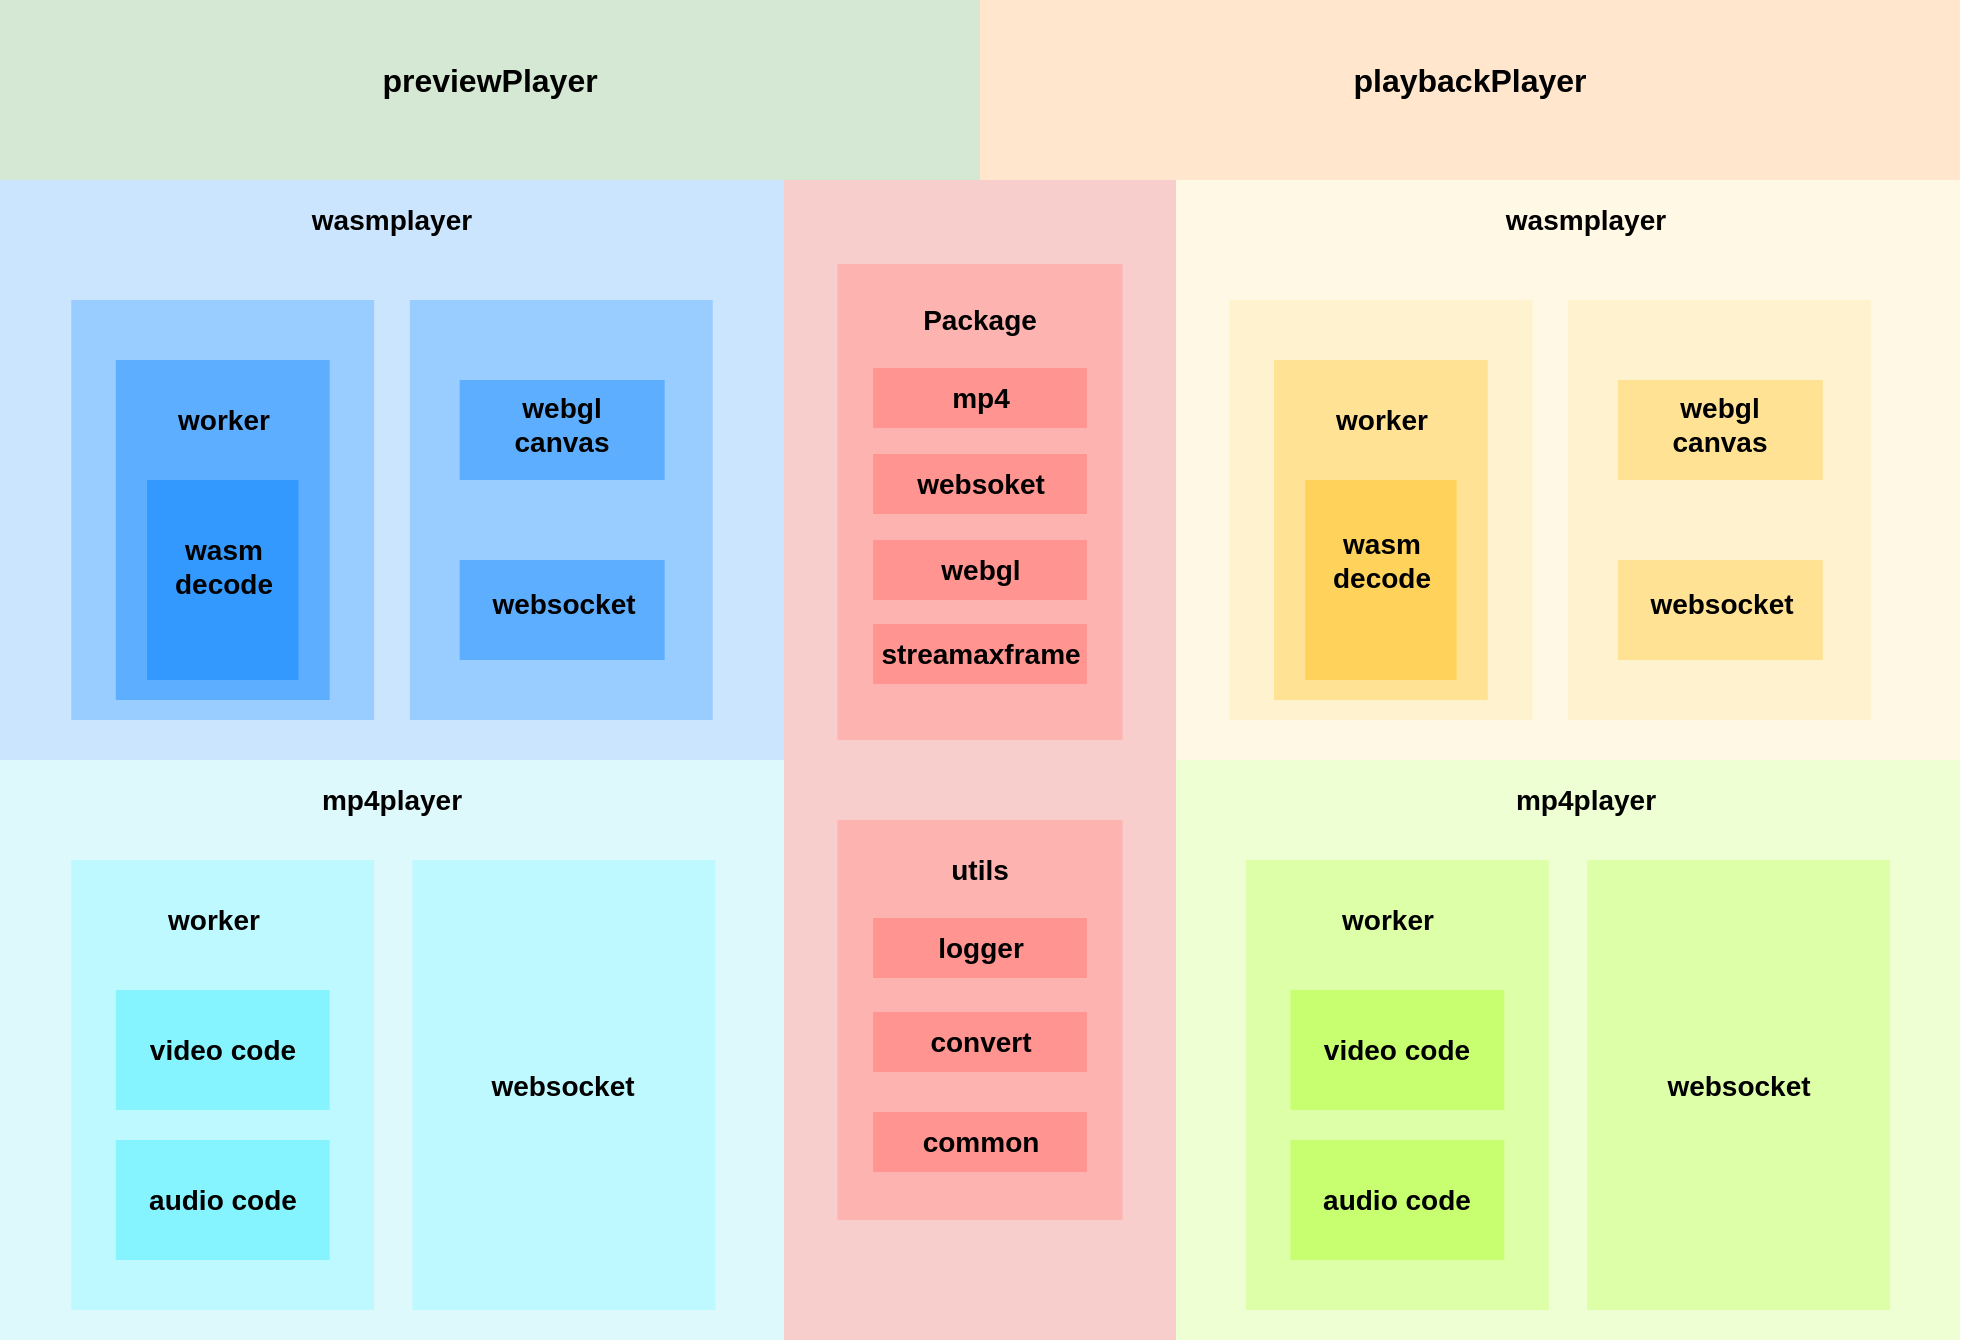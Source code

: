 <mxfile version="14.0.1" type="github">
  <diagram name="Page-1" id="c7558073-3199-34d8-9f00-42111426c3f3">
    <mxGraphModel dx="1422" dy="762" grid="1" gridSize="10" guides="1" tooltips="1" connect="1" arrows="1" fold="1" page="1" pageScale="1" pageWidth="826" pageHeight="1169" background="#ffffff" math="0" shadow="0">
      <root>
        <mxCell id="0" />
        <mxCell id="1" parent="0" />
        <mxCell id="QnyoHMYIOxJ9Nuu8RVVF-168" value="" style="group" vertex="1" connectable="0" parent="1">
          <mxGeometry x="40" y="140" width="980" height="670" as="geometry" />
        </mxCell>
        <mxCell id="QnyoHMYIOxJ9Nuu8RVVF-103" value="" style="rounded=0;whiteSpace=wrap;html=1;fillColor=#d5e8d4;strokeColor=none;" vertex="1" parent="QnyoHMYIOxJ9Nuu8RVVF-168">
          <mxGeometry width="490" height="670" as="geometry" />
        </mxCell>
        <mxCell id="QnyoHMYIOxJ9Nuu8RVVF-104" value="" style="rounded=0;whiteSpace=wrap;html=1;fillColor=#ffe6cc;strokeColor=none;" vertex="1" parent="QnyoHMYIOxJ9Nuu8RVVF-168">
          <mxGeometry x="490" width="490" height="670" as="geometry" />
        </mxCell>
        <mxCell id="QnyoHMYIOxJ9Nuu8RVVF-105" value="&lt;b&gt;&lt;font style=&quot;font-size: 16px&quot;&gt;previewPlayer&lt;/font&gt;&lt;/b&gt;" style="text;html=1;strokeColor=none;fillColor=none;align=center;verticalAlign=middle;whiteSpace=wrap;rounded=0;" vertex="1" parent="QnyoHMYIOxJ9Nuu8RVVF-168">
          <mxGeometry x="227.182" y="30" width="35.636" height="20" as="geometry" />
        </mxCell>
        <mxCell id="QnyoHMYIOxJ9Nuu8RVVF-106" value="&lt;b&gt;&lt;font style=&quot;font-size: 16px&quot;&gt;playbackPlayer&lt;/font&gt;&lt;/b&gt;" style="text;html=1;strokeColor=none;fillColor=none;align=center;verticalAlign=middle;whiteSpace=wrap;rounded=0;" vertex="1" parent="QnyoHMYIOxJ9Nuu8RVVF-168">
          <mxGeometry x="717.182" y="30" width="35.636" height="20" as="geometry" />
        </mxCell>
        <mxCell id="QnyoHMYIOxJ9Nuu8RVVF-107" value="" style="rounded=0;whiteSpace=wrap;html=1;fillColor=#cce5ff;strokeColor=none;" vertex="1" parent="QnyoHMYIOxJ9Nuu8RVVF-168">
          <mxGeometry y="90" width="392" height="290" as="geometry" />
        </mxCell>
        <mxCell id="QnyoHMYIOxJ9Nuu8RVVF-108" value="" style="rounded=0;whiteSpace=wrap;html=1;fillColor=#f8cecc;strokeColor=none;" vertex="1" parent="QnyoHMYIOxJ9Nuu8RVVF-168">
          <mxGeometry x="392" y="90" width="196" height="580" as="geometry" />
        </mxCell>
        <mxCell id="QnyoHMYIOxJ9Nuu8RVVF-109" value="" style="rounded=0;whiteSpace=wrap;html=1;strokeColor=none;fillColor=#fff8e5;" vertex="1" parent="QnyoHMYIOxJ9Nuu8RVVF-168">
          <mxGeometry x="588" y="90" width="392" height="290" as="geometry" />
        </mxCell>
        <mxCell id="QnyoHMYIOxJ9Nuu8RVVF-110" value="&lt;b&gt;&lt;font style=&quot;font-size: 14px&quot;&gt;wasmplayer&lt;/font&gt;&lt;/b&gt;" style="text;html=1;strokeColor=none;fillColor=none;align=center;verticalAlign=middle;whiteSpace=wrap;rounded=0;" vertex="1" parent="QnyoHMYIOxJ9Nuu8RVVF-168">
          <mxGeometry x="178.182" y="100" width="35.636" height="20" as="geometry" />
        </mxCell>
        <mxCell id="QnyoHMYIOxJ9Nuu8RVVF-111" value="&lt;b&gt;&lt;font style=&quot;font-size: 14px&quot;&gt;wasmplayer&lt;/font&gt;&lt;/b&gt;" style="text;html=1;strokeColor=none;fillColor=none;align=center;verticalAlign=middle;whiteSpace=wrap;rounded=0;" vertex="1" parent="QnyoHMYIOxJ9Nuu8RVVF-168">
          <mxGeometry x="775.091" y="100" width="35.636" height="20" as="geometry" />
        </mxCell>
        <mxCell id="QnyoHMYIOxJ9Nuu8RVVF-112" value="" style="rounded=0;whiteSpace=wrap;html=1;fillColor=#DEF9FC;strokeColor=none;" vertex="1" parent="QnyoHMYIOxJ9Nuu8RVVF-168">
          <mxGeometry y="380" width="392" height="290" as="geometry" />
        </mxCell>
        <mxCell id="QnyoHMYIOxJ9Nuu8RVVF-114" value="&lt;b&gt;&lt;font style=&quot;font-size: 14px&quot;&gt;mp4player&lt;/font&gt;&lt;/b&gt;" style="text;html=1;strokeColor=none;fillColor=none;align=center;verticalAlign=middle;whiteSpace=wrap;rounded=0;" vertex="1" parent="QnyoHMYIOxJ9Nuu8RVVF-168">
          <mxGeometry x="178.182" y="390" width="35.636" height="20" as="geometry" />
        </mxCell>
        <mxCell id="QnyoHMYIOxJ9Nuu8RVVF-116" value="" style="rounded=0;whiteSpace=wrap;html=1;fillColor=#EEFFD4;strokeColor=none;" vertex="1" parent="QnyoHMYIOxJ9Nuu8RVVF-168">
          <mxGeometry x="588" y="380" width="392" height="290" as="geometry" />
        </mxCell>
        <mxCell id="QnyoHMYIOxJ9Nuu8RVVF-117" value="&lt;b&gt;&lt;font style=&quot;font-size: 14px&quot;&gt;mp4player&lt;/font&gt;&lt;/b&gt;" style="text;html=1;strokeColor=none;fillColor=none;align=center;verticalAlign=middle;whiteSpace=wrap;rounded=0;" vertex="1" parent="QnyoHMYIOxJ9Nuu8RVVF-168">
          <mxGeometry x="775.091" y="390" width="35.636" height="20" as="geometry" />
        </mxCell>
        <mxCell id="QnyoHMYIOxJ9Nuu8RVVF-119" value="" style="rounded=0;whiteSpace=wrap;html=1;fillColor=#99ccff;strokeColor=none;" vertex="1" parent="QnyoHMYIOxJ9Nuu8RVVF-168">
          <mxGeometry x="35.636" y="150" width="151.455" height="210" as="geometry" />
        </mxCell>
        <mxCell id="QnyoHMYIOxJ9Nuu8RVVF-121" value="" style="rounded=0;whiteSpace=wrap;html=1;fillColor=#99ccff;strokeColor=none;" vertex="1" parent="QnyoHMYIOxJ9Nuu8RVVF-168">
          <mxGeometry x="204.909" y="150" width="151.455" height="210" as="geometry" />
        </mxCell>
        <mxCell id="QnyoHMYIOxJ9Nuu8RVVF-122" value="" style="rounded=0;whiteSpace=wrap;html=1;strokeColor=none;fillColor=#5daeff;" vertex="1" parent="QnyoHMYIOxJ9Nuu8RVVF-168">
          <mxGeometry x="57.909" y="180" width="106.909" height="170" as="geometry" />
        </mxCell>
        <mxCell id="QnyoHMYIOxJ9Nuu8RVVF-125" value="&lt;b&gt;&lt;font style=&quot;font-size: 14px&quot;&gt;worker&lt;/font&gt;&lt;/b&gt;" style="text;html=1;strokeColor=none;fillColor=none;align=center;verticalAlign=middle;whiteSpace=wrap;rounded=0;" vertex="1" parent="QnyoHMYIOxJ9Nuu8RVVF-168">
          <mxGeometry x="93.545" y="200" width="35.636" height="20" as="geometry" />
        </mxCell>
        <mxCell id="QnyoHMYIOxJ9Nuu8RVVF-127" value="" style="rounded=0;whiteSpace=wrap;html=1;fillColor=#3399ff;strokeColor=none;" vertex="1" parent="QnyoHMYIOxJ9Nuu8RVVF-168">
          <mxGeometry x="73.5" y="240" width="75.727" height="100" as="geometry" />
        </mxCell>
        <mxCell id="QnyoHMYIOxJ9Nuu8RVVF-128" value="&lt;span style=&quot;font-size: 14px&quot;&gt;&lt;b&gt;wasm decode&lt;/b&gt;&lt;/span&gt;" style="text;html=1;strokeColor=none;fillColor=none;align=center;verticalAlign=middle;whiteSpace=wrap;rounded=0;" vertex="1" parent="QnyoHMYIOxJ9Nuu8RVVF-168">
          <mxGeometry x="93.545" y="273" width="35.636" height="20" as="geometry" />
        </mxCell>
        <mxCell id="QnyoHMYIOxJ9Nuu8RVVF-130" value="" style="rounded=0;whiteSpace=wrap;html=1;fillColor=#5DAEFF;strokeColor=none;" vertex="1" parent="QnyoHMYIOxJ9Nuu8RVVF-168">
          <mxGeometry x="229.855" y="190" width="102.455" height="50" as="geometry" />
        </mxCell>
        <mxCell id="QnyoHMYIOxJ9Nuu8RVVF-131" value="&lt;b&gt;&lt;font style=&quot;font-size: 14px&quot;&gt;webgl canvas&lt;/font&gt;&lt;/b&gt;" style="text;html=1;strokeColor=none;fillColor=none;align=center;verticalAlign=middle;whiteSpace=wrap;rounded=0;" vertex="1" parent="QnyoHMYIOxJ9Nuu8RVVF-168">
          <mxGeometry x="263.264" y="202" width="35.636" height="20" as="geometry" />
        </mxCell>
        <mxCell id="QnyoHMYIOxJ9Nuu8RVVF-135" value="" style="rounded=0;whiteSpace=wrap;html=1;fillColor=#5DAEFF;strokeColor=none;" vertex="1" parent="QnyoHMYIOxJ9Nuu8RVVF-168">
          <mxGeometry x="229.855" y="280" width="102.455" height="50" as="geometry" />
        </mxCell>
        <mxCell id="QnyoHMYIOxJ9Nuu8RVVF-136" value="&lt;b&gt;&lt;font style=&quot;font-size: 14px&quot;&gt;websocket&lt;/font&gt;&lt;/b&gt;" style="text;html=1;strokeColor=none;fillColor=none;align=center;verticalAlign=middle;whiteSpace=wrap;rounded=0;" vertex="1" parent="QnyoHMYIOxJ9Nuu8RVVF-168">
          <mxGeometry x="264.155" y="292" width="35.636" height="20" as="geometry" />
        </mxCell>
        <mxCell id="QnyoHMYIOxJ9Nuu8RVVF-139" value="" style="rounded=0;whiteSpace=wrap;html=1;strokeColor=none;fillColor=#FFF2CF;" vertex="1" parent="QnyoHMYIOxJ9Nuu8RVVF-168">
          <mxGeometry x="614.727" y="150" width="151.455" height="210" as="geometry" />
        </mxCell>
        <mxCell id="QnyoHMYIOxJ9Nuu8RVVF-140" value="" style="rounded=0;whiteSpace=wrap;html=1;strokeColor=none;fillColor=#fff2cf;" vertex="1" parent="QnyoHMYIOxJ9Nuu8RVVF-168">
          <mxGeometry x="784" y="150" width="151.455" height="210" as="geometry" />
        </mxCell>
        <mxCell id="QnyoHMYIOxJ9Nuu8RVVF-141" value="" style="rounded=0;whiteSpace=wrap;html=1;strokeColor=none;fillColor=#FFE293;" vertex="1" parent="QnyoHMYIOxJ9Nuu8RVVF-168">
          <mxGeometry x="637" y="180" width="106.909" height="170" as="geometry" />
        </mxCell>
        <mxCell id="QnyoHMYIOxJ9Nuu8RVVF-142" value="&lt;b&gt;&lt;font style=&quot;font-size: 14px&quot;&gt;worker&lt;/font&gt;&lt;/b&gt;" style="text;html=1;strokeColor=none;fillColor=none;align=center;verticalAlign=middle;whiteSpace=wrap;rounded=0;" vertex="1" parent="QnyoHMYIOxJ9Nuu8RVVF-168">
          <mxGeometry x="672.636" y="200" width="35.636" height="20" as="geometry" />
        </mxCell>
        <mxCell id="QnyoHMYIOxJ9Nuu8RVVF-143" value="" style="rounded=0;whiteSpace=wrap;html=1;strokeColor=none;fillColor=#ffd35b;" vertex="1" parent="QnyoHMYIOxJ9Nuu8RVVF-168">
          <mxGeometry x="652.591" y="240" width="75.727" height="100" as="geometry" />
        </mxCell>
        <mxCell id="QnyoHMYIOxJ9Nuu8RVVF-144" value="&lt;span style=&quot;font-size: 14px&quot;&gt;&lt;b&gt;wasm decode&lt;/b&gt;&lt;/span&gt;" style="text;html=1;strokeColor=none;fillColor=none;align=center;verticalAlign=middle;whiteSpace=wrap;rounded=0;" vertex="1" parent="QnyoHMYIOxJ9Nuu8RVVF-168">
          <mxGeometry x="672.636" y="270" width="35.636" height="20" as="geometry" />
        </mxCell>
        <mxCell id="QnyoHMYIOxJ9Nuu8RVVF-145" value="" style="rounded=0;whiteSpace=wrap;html=1;strokeColor=none;fillColor=#ffe293;" vertex="1" parent="QnyoHMYIOxJ9Nuu8RVVF-168">
          <mxGeometry x="808.945" y="190" width="102.455" height="50" as="geometry" />
        </mxCell>
        <mxCell id="QnyoHMYIOxJ9Nuu8RVVF-146" value="&lt;b&gt;&lt;font style=&quot;font-size: 14px&quot;&gt;webgl canvas&lt;/font&gt;&lt;/b&gt;" style="text;html=1;strokeColor=none;fillColor=none;align=center;verticalAlign=middle;whiteSpace=wrap;rounded=0;" vertex="1" parent="QnyoHMYIOxJ9Nuu8RVVF-168">
          <mxGeometry x="842.355" y="202" width="35.636" height="20" as="geometry" />
        </mxCell>
        <mxCell id="QnyoHMYIOxJ9Nuu8RVVF-147" value="" style="rounded=0;whiteSpace=wrap;html=1;strokeColor=none;fillColor=#FFE293;" vertex="1" parent="QnyoHMYIOxJ9Nuu8RVVF-168">
          <mxGeometry x="808.945" y="280" width="102.455" height="50" as="geometry" />
        </mxCell>
        <mxCell id="QnyoHMYIOxJ9Nuu8RVVF-148" value="&lt;b&gt;&lt;font style=&quot;font-size: 14px&quot;&gt;websocket&lt;/font&gt;&lt;/b&gt;" style="text;html=1;strokeColor=none;fillColor=none;align=center;verticalAlign=middle;whiteSpace=wrap;rounded=0;" vertex="1" parent="QnyoHMYIOxJ9Nuu8RVVF-168">
          <mxGeometry x="843.245" y="292" width="35.636" height="20" as="geometry" />
        </mxCell>
        <mxCell id="QnyoHMYIOxJ9Nuu8RVVF-150" value="" style="rounded=0;whiteSpace=wrap;html=1;fillColor=#fdb3b0;strokeColor=none;" vertex="1" parent="QnyoHMYIOxJ9Nuu8RVVF-168">
          <mxGeometry x="418.727" y="132" width="142.545" height="238" as="geometry" />
        </mxCell>
        <mxCell id="QnyoHMYIOxJ9Nuu8RVVF-151" value="" style="rounded=0;whiteSpace=wrap;html=1;fillColor=#fdb3b0;strokeColor=none;" vertex="1" parent="QnyoHMYIOxJ9Nuu8RVVF-168">
          <mxGeometry x="418.727" y="410" width="142.545" height="200" as="geometry" />
        </mxCell>
        <mxCell id="QnyoHMYIOxJ9Nuu8RVVF-152" value="&lt;span style=&quot;font-size: 14px&quot;&gt;&lt;b&gt;Package&lt;/b&gt;&lt;/span&gt;" style="text;html=1;strokeColor=none;fillColor=none;align=center;verticalAlign=middle;whiteSpace=wrap;rounded=0;" vertex="1" parent="QnyoHMYIOxJ9Nuu8RVVF-168">
          <mxGeometry x="472.182" y="150" width="35.636" height="20" as="geometry" />
        </mxCell>
        <mxCell id="QnyoHMYIOxJ9Nuu8RVVF-153" value="&lt;b&gt;&lt;font style=&quot;font-size: 14px&quot;&gt;mp4&lt;/font&gt;&lt;/b&gt;" style="rounded=0;whiteSpace=wrap;html=1;fillColor=#ff9490;strokeColor=none;" vertex="1" parent="QnyoHMYIOxJ9Nuu8RVVF-168">
          <mxGeometry x="436.545" y="184" width="106.909" height="30" as="geometry" />
        </mxCell>
        <mxCell id="QnyoHMYIOxJ9Nuu8RVVF-154" value="&lt;b&gt;&lt;font style=&quot;font-size: 14px&quot;&gt;websoket&lt;/font&gt;&lt;/b&gt;" style="rounded=0;whiteSpace=wrap;html=1;fillColor=#ff9490;strokeColor=none;" vertex="1" parent="QnyoHMYIOxJ9Nuu8RVVF-168">
          <mxGeometry x="436.545" y="227" width="106.909" height="30" as="geometry" />
        </mxCell>
        <mxCell id="QnyoHMYIOxJ9Nuu8RVVF-155" value="&lt;b&gt;&lt;font style=&quot;font-size: 14px&quot;&gt;webgl&lt;/font&gt;&lt;/b&gt;" style="rounded=0;whiteSpace=wrap;html=1;fillColor=#ff9490;strokeColor=none;" vertex="1" parent="QnyoHMYIOxJ9Nuu8RVVF-168">
          <mxGeometry x="436.545" y="270" width="106.909" height="30" as="geometry" />
        </mxCell>
        <mxCell id="QnyoHMYIOxJ9Nuu8RVVF-156" value="&lt;b&gt;&lt;font style=&quot;font-size: 14px&quot;&gt;streamaxframe&lt;/font&gt;&lt;/b&gt;" style="rounded=0;whiteSpace=wrap;html=1;fillColor=#ff9490;strokeColor=none;" vertex="1" parent="QnyoHMYIOxJ9Nuu8RVVF-168">
          <mxGeometry x="436.545" y="312" width="106.909" height="30" as="geometry" />
        </mxCell>
        <mxCell id="QnyoHMYIOxJ9Nuu8RVVF-157" value="&lt;span style=&quot;font-size: 14px&quot;&gt;&lt;b&gt;utils&lt;/b&gt;&lt;/span&gt;" style="text;html=1;strokeColor=none;fillColor=none;align=center;verticalAlign=middle;whiteSpace=wrap;rounded=0;" vertex="1" parent="QnyoHMYIOxJ9Nuu8RVVF-168">
          <mxGeometry x="472.182" y="425" width="35.636" height="20" as="geometry" />
        </mxCell>
        <mxCell id="QnyoHMYIOxJ9Nuu8RVVF-158" value="&lt;b&gt;&lt;font style=&quot;font-size: 14px&quot;&gt;logger&lt;/font&gt;&lt;/b&gt;" style="rounded=0;whiteSpace=wrap;html=1;fillColor=#ff9490;strokeColor=none;" vertex="1" parent="QnyoHMYIOxJ9Nuu8RVVF-168">
          <mxGeometry x="436.545" y="459" width="106.909" height="30" as="geometry" />
        </mxCell>
        <mxCell id="QnyoHMYIOxJ9Nuu8RVVF-159" value="&lt;b&gt;&lt;font style=&quot;font-size: 14px&quot;&gt;convert&lt;/font&gt;&lt;/b&gt;" style="rounded=0;whiteSpace=wrap;html=1;fillColor=#ff9490;strokeColor=none;" vertex="1" parent="QnyoHMYIOxJ9Nuu8RVVF-168">
          <mxGeometry x="436.545" y="506" width="106.909" height="30" as="geometry" />
        </mxCell>
        <mxCell id="QnyoHMYIOxJ9Nuu8RVVF-160" value="&lt;b&gt;&lt;font style=&quot;font-size: 14px&quot;&gt;common&lt;/font&gt;&lt;/b&gt;" style="rounded=0;whiteSpace=wrap;html=1;fillColor=#ff9490;strokeColor=none;" vertex="1" parent="QnyoHMYIOxJ9Nuu8RVVF-168">
          <mxGeometry x="436.545" y="556" width="106.909" height="30" as="geometry" />
        </mxCell>
        <mxCell id="QnyoHMYIOxJ9Nuu8RVVF-163" value="" style="rounded=0;whiteSpace=wrap;html=1;fillColor=#bef9ff;strokeColor=none;" vertex="1" parent="QnyoHMYIOxJ9Nuu8RVVF-168">
          <mxGeometry x="35.636" y="430" width="151.455" height="225" as="geometry" />
        </mxCell>
        <mxCell id="QnyoHMYIOxJ9Nuu8RVVF-164" value="&lt;b&gt;&lt;font style=&quot;font-size: 14px&quot;&gt;worker&lt;/font&gt;&lt;/b&gt;" style="text;html=1;strokeColor=none;fillColor=none;align=center;verticalAlign=middle;whiteSpace=wrap;rounded=0;" vertex="1" parent="QnyoHMYIOxJ9Nuu8RVVF-168">
          <mxGeometry x="89.091" y="450" width="35.636" height="20" as="geometry" />
        </mxCell>
        <mxCell id="QnyoHMYIOxJ9Nuu8RVVF-165" value="&lt;b&gt;&lt;font style=&quot;font-size: 14px&quot;&gt;websocket&lt;/font&gt;&lt;/b&gt;" style="rounded=0;whiteSpace=wrap;html=1;fillColor=#bef9ff;strokeColor=none;" vertex="1" parent="QnyoHMYIOxJ9Nuu8RVVF-168">
          <mxGeometry x="206.245" y="430" width="151.455" height="225" as="geometry" />
        </mxCell>
        <mxCell id="QnyoHMYIOxJ9Nuu8RVVF-166" value="&lt;span style=&quot;font-size: 14px&quot;&gt;&lt;b&gt;video code&lt;/b&gt;&lt;/span&gt;" style="rounded=0;whiteSpace=wrap;html=1;fillColor=#85f4ff;strokeColor=none;" vertex="1" parent="QnyoHMYIOxJ9Nuu8RVVF-168">
          <mxGeometry x="57.909" y="495" width="106.909" height="60" as="geometry" />
        </mxCell>
        <mxCell id="QnyoHMYIOxJ9Nuu8RVVF-167" value="&lt;b&gt;&lt;font style=&quot;font-size: 14px&quot;&gt;audio code&lt;/font&gt;&lt;/b&gt;" style="rounded=0;whiteSpace=wrap;html=1;fillColor=#85f4ff;strokeColor=none;" vertex="1" parent="QnyoHMYIOxJ9Nuu8RVVF-168">
          <mxGeometry x="57.909" y="570" width="106.909" height="60" as="geometry" />
        </mxCell>
        <mxCell id="QnyoHMYIOxJ9Nuu8RVVF-169" value="" style="rounded=0;whiteSpace=wrap;html=1;strokeColor=none;fillColor=#ddffa8;" vertex="1" parent="QnyoHMYIOxJ9Nuu8RVVF-168">
          <mxGeometry x="622.966" y="430" width="151.455" height="225" as="geometry" />
        </mxCell>
        <mxCell id="QnyoHMYIOxJ9Nuu8RVVF-170" value="&lt;b&gt;&lt;font style=&quot;font-size: 14px&quot;&gt;worker&lt;/font&gt;&lt;/b&gt;" style="text;html=1;strokeColor=none;fillColor=none;align=center;verticalAlign=middle;whiteSpace=wrap;rounded=0;" vertex="1" parent="QnyoHMYIOxJ9Nuu8RVVF-168">
          <mxGeometry x="676.421" y="450" width="35.636" height="20" as="geometry" />
        </mxCell>
        <mxCell id="QnyoHMYIOxJ9Nuu8RVVF-171" value="&lt;b&gt;&lt;font style=&quot;font-size: 14px&quot;&gt;websocket&lt;/font&gt;&lt;/b&gt;" style="rounded=0;whiteSpace=wrap;html=1;strokeColor=none;fillColor=#ddffa8;" vertex="1" parent="QnyoHMYIOxJ9Nuu8RVVF-168">
          <mxGeometry x="793.575" y="430" width="151.455" height="225" as="geometry" />
        </mxCell>
        <mxCell id="QnyoHMYIOxJ9Nuu8RVVF-172" value="&lt;span style=&quot;font-size: 14px&quot;&gt;&lt;b&gt;video code&lt;/b&gt;&lt;/span&gt;" style="rounded=0;whiteSpace=wrap;html=1;strokeColor=none;fillColor=#c7ff70;" vertex="1" parent="QnyoHMYIOxJ9Nuu8RVVF-168">
          <mxGeometry x="645.239" y="495" width="106.909" height="60" as="geometry" />
        </mxCell>
        <mxCell id="QnyoHMYIOxJ9Nuu8RVVF-173" value="&lt;b&gt;&lt;font style=&quot;font-size: 14px&quot;&gt;audio code&lt;/font&gt;&lt;/b&gt;" style="rounded=0;whiteSpace=wrap;html=1;strokeColor=none;fillColor=#c7ff70;" vertex="1" parent="QnyoHMYIOxJ9Nuu8RVVF-168">
          <mxGeometry x="645.239" y="570" width="106.909" height="60" as="geometry" />
        </mxCell>
      </root>
    </mxGraphModel>
  </diagram>
</mxfile>
